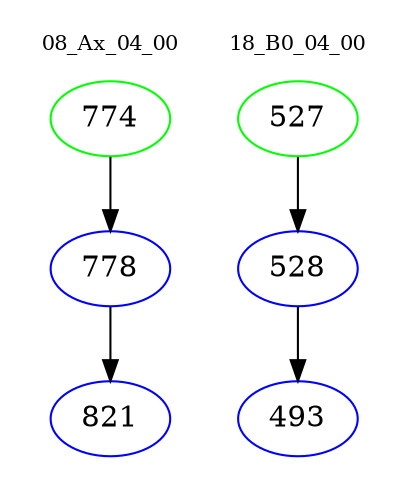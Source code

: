 digraph{
subgraph cluster_0 {
color = white
label = "08_Ax_04_00";
fontsize=10;
T0_774 [label="774", color="green"]
T0_774 -> T0_778 [color="black"]
T0_778 [label="778", color="blue"]
T0_778 -> T0_821 [color="black"]
T0_821 [label="821", color="blue"]
}
subgraph cluster_1 {
color = white
label = "18_B0_04_00";
fontsize=10;
T1_527 [label="527", color="green"]
T1_527 -> T1_528 [color="black"]
T1_528 [label="528", color="blue"]
T1_528 -> T1_493 [color="black"]
T1_493 [label="493", color="blue"]
}
}
